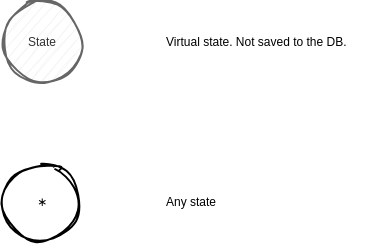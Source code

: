 <mxfile version="13.6.2" type="device" pages="5"><diagram id="FuqDEA3VK2NvpF_czOCa" name="Legend"><mxGraphModel dx="1422" dy="799" grid="1" gridSize="10" guides="1" tooltips="1" connect="1" arrows="1" fold="1" page="0" pageScale="1" pageWidth="850" pageHeight="1100" math="0" shadow="0"><root><mxCell id="zcrSgV-Z66KLsd8ZX4b_-0"/><mxCell id="zcrSgV-Z66KLsd8ZX4b_-1" parent="zcrSgV-Z66KLsd8ZX4b_-0"/><mxCell id="EdcyD42Isl1RcFKwMyt5-0" value="&lt;p&gt;&lt;font face=&quot;Helvetica&quot;&gt;State&lt;/font&gt;&lt;/p&gt;" style="ellipse;whiteSpace=wrap;html=1;aspect=fixed;shadow=0;labelBackgroundColor=none;sketch=1;fontSize=6;fontFamily=Comic Sans MS;fillColor=#f5f5f5;strokeColor=#666666;fontColor=#333333;" parent="zcrSgV-Z66KLsd8ZX4b_-1" vertex="1"><mxGeometry x="320" y="280" width="40" height="40" as="geometry"/></mxCell><mxCell id="EdcyD42Isl1RcFKwMyt5-1" value="&lt;font face=&quot;Helvetica&quot;&gt;Virtual state. Not saved to the DB.&lt;/font&gt;" style="text;html=1;align=left;verticalAlign=middle;resizable=0;points=[];autosize=1;fontSize=6;fontFamily=Comic Sans MS;sketch=1;" parent="zcrSgV-Z66KLsd8ZX4b_-1" vertex="1"><mxGeometry x="400" y="295" width="110" height="10" as="geometry"/></mxCell><mxCell id="K9a9gZ6eMQjrmF2I3DQl-0" value="&lt;p&gt;∗&lt;br&gt;&lt;/p&gt;" style="ellipse;whiteSpace=wrap;html=1;aspect=fixed;shadow=0;labelBackgroundColor=none;sketch=1;fontSize=6;fontFamily=Comic Sans MS;verticalAlign=middle;" parent="zcrSgV-Z66KLsd8ZX4b_-1" vertex="1"><mxGeometry x="320" y="360" width="40" height="40" as="geometry"/></mxCell><mxCell id="K9a9gZ6eMQjrmF2I3DQl-1" value="&lt;font face=&quot;Helvetica&quot;&gt;Any state&lt;/font&gt;" style="text;html=1;align=left;verticalAlign=middle;resizable=0;points=[];autosize=1;fontSize=6;fontFamily=Comic Sans MS;sketch=1;" parent="zcrSgV-Z66KLsd8ZX4b_-1" vertex="1"><mxGeometry x="400" y="375" width="40" height="10" as="geometry"/></mxCell></root></mxGraphModel></diagram><diagram id="ivZpx3JzQD0X9QNrWtxe" name="Help"><mxGraphModel dx="74" dy="266" grid="1" gridSize="10" guides="1" tooltips="1" connect="1" arrows="1" fold="1" page="0" pageScale="1" pageWidth="850" pageHeight="1100" math="0" shadow="0"><root><mxCell id="ZH1IyhOl9gJVEsa4BiZM-0"/><mxCell id="ZH1IyhOl9gJVEsa4BiZM-1" parent="ZH1IyhOl9gJVEsa4BiZM-0"/><mxCell id="fC4HKLDdmLt-WbDH6Bq5-0" value="&lt;span style=&quot;font-family: &amp;#34;comic sans ms&amp;#34;&quot;&gt;∗&lt;/span&gt;" style="ellipse;whiteSpace=wrap;html=1;aspect=fixed;shadow=0;labelBackgroundColor=none;sketch=1;fontSize=6;" parent="ZH1IyhOl9gJVEsa4BiZM-1" vertex="1"><mxGeometry x="440" y="320" width="40" height="40" as="geometry"/></mxCell><mxCell id="fC4HKLDdmLt-WbDH6Bq5-1" value="/help command" style="edgeStyle=orthogonalEdgeStyle;rounded=0;sketch=1;orthogonalLoop=1;jettySize=auto;html=1;fontSize=6;exitX=0.5;exitY=0;exitDx=0;exitDy=0;entryX=0.5;entryY=1;entryDx=0;entryDy=0;" parent="ZH1IyhOl9gJVEsa4BiZM-1" source="fC4HKLDdmLt-WbDH6Bq5-0" target="fC4HKLDdmLt-WbDH6Bq5-0" edge="1"><mxGeometry relative="1" as="geometry"><Array as="points"><mxPoint x="460" y="300"/><mxPoint x="530" y="300"/><mxPoint x="530" y="380"/><mxPoint x="460" y="380"/></Array></mxGeometry></mxCell></root></mxGraphModel></diagram><diagram name="Start" id="UmGtQ4QuI3-RNGnx_YiX"><mxGraphModel dx="-5" dy="222" grid="1" gridSize="10" guides="1" tooltips="1" connect="1" arrows="1" fold="1" page="0" pageScale="1" pageWidth="850" pageHeight="1100" math="0" shadow="0"><root><mxCell id="Fnzd9XfTMPIndkvGL9Ko-0"/><mxCell id="Fnzd9XfTMPIndkvGL9Ko-1" parent="Fnzd9XfTMPIndkvGL9Ko-0"/><mxCell id="Fnzd9XfTMPIndkvGL9Ko-2" value="&lt;span style=&quot;font-family: &amp;#34;comic sans ms&amp;#34;&quot;&gt;∗&lt;/span&gt;" style="ellipse;whiteSpace=wrap;html=1;aspect=fixed;shadow=0;labelBackgroundColor=none;sketch=1;fontSize=6;" vertex="1" parent="Fnzd9XfTMPIndkvGL9Ko-1"><mxGeometry x="440" y="320" width="40" height="40" as="geometry"/></mxCell><mxCell id="Fnzd9XfTMPIndkvGL9Ko-3" value="/start command" style="edgeStyle=orthogonalEdgeStyle;rounded=0;sketch=1;orthogonalLoop=1;jettySize=auto;html=1;fontSize=6;exitX=0.5;exitY=0;exitDx=0;exitDy=0;entryX=0.5;entryY=1;entryDx=0;entryDy=0;" edge="1" parent="Fnzd9XfTMPIndkvGL9Ko-1" source="Fnzd9XfTMPIndkvGL9Ko-2" target="Fnzd9XfTMPIndkvGL9Ko-2"><mxGeometry relative="1" as="geometry"><Array as="points"><mxPoint x="460" y="300"/><mxPoint x="530" y="300"/><mxPoint x="530" y="380"/><mxPoint x="460" y="380"/></Array></mxGeometry></mxCell></root></mxGraphModel></diagram><diagram id="tRU38AFScnK5EyvZYzzx" name="Changing the language"><mxGraphModel dx="169" dy="320" grid="1" gridSize="10" guides="1" tooltips="1" connect="1" arrows="1" fold="1" page="0" pageScale="1" pageWidth="850" pageHeight="1100" math="0" shadow="0"><root><mxCell id="J8vZf0nKAHh315KVRkwP-0"/><mxCell id="J8vZf0nKAHh315KVRkwP-1" parent="J8vZf0nKAHh315KVRkwP-0"/><mxCell id="juDwbg0uDukoWmcjj6G7-2" value="/lang command" style="edgeStyle=orthogonalEdgeStyle;rounded=0;orthogonalLoop=1;jettySize=auto;html=1;fontSize=6;sketch=1;" edge="1" parent="J8vZf0nKAHh315KVRkwP-1" source="kT6hcBCeE_EpU6HfSe8L-0" target="juDwbg0uDukoWmcjj6G7-1"><mxGeometry relative="1" as="geometry"/></mxCell><mxCell id="kT6hcBCeE_EpU6HfSe8L-0" value="&lt;span style=&quot;font-family: &amp;#34;comic sans ms&amp;#34;&quot;&gt;∗&lt;/span&gt;" style="ellipse;whiteSpace=wrap;html=1;aspect=fixed;shadow=0;labelBackgroundColor=none;sketch=1;fontSize=6;" parent="J8vZf0nKAHh315KVRkwP-1" vertex="1"><mxGeometry x="440" y="320" width="40" height="40" as="geometry"/></mxCell><mxCell id="fTNAZfz1dwuGFEgTnWCa-1" value="Language code&lt;br&gt;via callback query data" style="edgeStyle=orthogonalEdgeStyle;rounded=0;orthogonalLoop=1;jettySize=auto;html=1;fontSize=6;sketch=1;" edge="1" parent="J8vZf0nKAHh315KVRkwP-1" source="juDwbg0uDukoWmcjj6G7-1" target="fTNAZfz1dwuGFEgTnWCa-0"><mxGeometry relative="1" as="geometry"/></mxCell><mxCell id="juDwbg0uDukoWmcjj6G7-1" value="ChangingLanguage" style="ellipse;whiteSpace=wrap;html=1;aspect=fixed;shadow=0;labelBackgroundColor=none;sketch=1;fontSize=6;" vertex="1" parent="J8vZf0nKAHh315KVRkwP-1"><mxGeometry x="590" y="310" width="60" height="60" as="geometry"/></mxCell><mxCell id="fTNAZfz1dwuGFEgTnWCa-0" value="" style="ellipse;whiteSpace=wrap;html=1;aspect=fixed;shadow=0;labelBackgroundColor=none;sketch=1;fontSize=6;perimeterSpacing=0;strokeWidth=1;fillColor=#000000;" vertex="1" parent="J8vZf0nKAHh315KVRkwP-1"><mxGeometry x="760" y="320" width="40" height="40" as="geometry"/></mxCell></root></mxGraphModel></diagram><diagram id="WKjLDzQP-fAjohXuxWH4" name="Tracking new expense"><mxGraphModel dx="581" dy="551" grid="1" gridSize="10" guides="1" tooltips="1" connect="1" arrows="1" fold="1" page="0" pageScale="1" pageWidth="850" pageHeight="1100" math="0" shadow="0"><root><mxCell id="Gp6Ucj7--LeKxANC6SCH-0"/><mxCell id="Gp6Ucj7--LeKxANC6SCH-1" parent="Gp6Ucj7--LeKxANC6SCH-0"/><mxCell id="QzQaiUIIF9gCmyZWfOYj-1" value="/expense command" style="edgeStyle=orthogonalEdgeStyle;rounded=0;sketch=1;orthogonalLoop=1;jettySize=auto;html=1;fontSize=6;" edge="1" parent="Gp6Ucj7--LeKxANC6SCH-1" source="76mHfykmA43DB_bxf64j-0" target="QzQaiUIIF9gCmyZWfOYj-0"><mxGeometry relative="1" as="geometry"/></mxCell><mxCell id="76mHfykmA43DB_bxf64j-0" value="&lt;span style=&quot;font-family: &amp;#34;comic sans ms&amp;#34;&quot;&gt;∗&lt;/span&gt;" style="ellipse;whiteSpace=wrap;html=1;aspect=fixed;shadow=0;labelBackgroundColor=none;sketch=1;fontSize=6;" vertex="1" parent="Gp6Ucj7--LeKxANC6SCH-1"><mxGeometry x="440" y="320" width="40" height="40" as="geometry"/></mxCell><mxCell id="QzQaiUIIF9gCmyZWfOYj-5" value="Amount via reply" style="edgeStyle=orthogonalEdgeStyle;rounded=0;sketch=1;orthogonalLoop=1;jettySize=auto;html=1;fontFamily=Helvetica;fontSize=6;" edge="1" parent="Gp6Ucj7--LeKxANC6SCH-1" source="QzQaiUIIF9gCmyZWfOYj-0" target="QzQaiUIIF9gCmyZWfOYj-2"><mxGeometry relative="1" as="geometry"/></mxCell><mxCell id="QzQaiUIIF9gCmyZWfOYj-0" value="&lt;span style=&quot;&quot;&gt;WaitingForAmount&lt;/span&gt;" style="ellipse;whiteSpace=wrap;html=1;aspect=fixed;shadow=0;labelBackgroundColor=none;sketch=1;fontSize=6;fontFamily=Helvetica;" vertex="1" parent="Gp6Ucj7--LeKxANC6SCH-1"><mxGeometry x="590" y="310" width="60" height="60" as="geometry"/></mxCell><mxCell id="QzQaiUIIF9gCmyZWfOYj-7" value="Currency via&lt;br&gt;callback query data" style="edgeStyle=orthogonalEdgeStyle;rounded=0;sketch=1;orthogonalLoop=1;jettySize=auto;html=1;fontFamily=Helvetica;fontSize=6;" edge="1" parent="Gp6Ucj7--LeKxANC6SCH-1" source="QzQaiUIIF9gCmyZWfOYj-2" target="QzQaiUIIF9gCmyZWfOYj-6"><mxGeometry relative="1" as="geometry"/></mxCell><mxCell id="QzQaiUIIF9gCmyZWfOYj-2" value="&lt;span&gt;WaitingForCurrency&lt;/span&gt;" style="ellipse;whiteSpace=wrap;html=1;aspect=fixed;shadow=0;labelBackgroundColor=none;sketch=1;fontSize=6;fontFamily=Helvetica;" vertex="1" parent="Gp6Ucj7--LeKxANC6SCH-1"><mxGeometry x="750" y="310" width="60" height="60" as="geometry"/></mxCell><mxCell id="cPDWA2TFz9KF1tXkCIop-1" value="Participants&lt;br&gt;via reply" style="edgeStyle=orthogonalEdgeStyle;rounded=0;sketch=1;orthogonalLoop=1;jettySize=auto;html=1;fontFamily=Helvetica;fontSize=6;" edge="1" parent="Gp6Ucj7--LeKxANC6SCH-1" source="QzQaiUIIF9gCmyZWfOYj-6" target="cPDWA2TFz9KF1tXkCIop-0"><mxGeometry relative="1" as="geometry"/></mxCell><mxCell id="QzQaiUIIF9gCmyZWfOYj-6" value="&lt;span&gt;WaitingForParticipants&lt;/span&gt;" style="ellipse;whiteSpace=wrap;html=1;aspect=fixed;shadow=0;labelBackgroundColor=none;sketch=1;fontSize=6;fontFamily=Helvetica;" vertex="1" parent="Gp6Ucj7--LeKxANC6SCH-1"><mxGeometry x="900" y="300" width="80" height="80" as="geometry"/></mxCell><mxCell id="cPDWA2TFz9KF1tXkCIop-0" value="" style="ellipse;whiteSpace=wrap;html=1;aspect=fixed;shadow=0;labelBackgroundColor=none;sketch=1;fontSize=6;fontFamily=Helvetica;fillColor=#000000;" vertex="1" parent="Gp6Ucj7--LeKxANC6SCH-1"><mxGeometry x="1080" y="320" width="40" height="40" as="geometry"/></mxCell></root></mxGraphModel></diagram></mxfile>